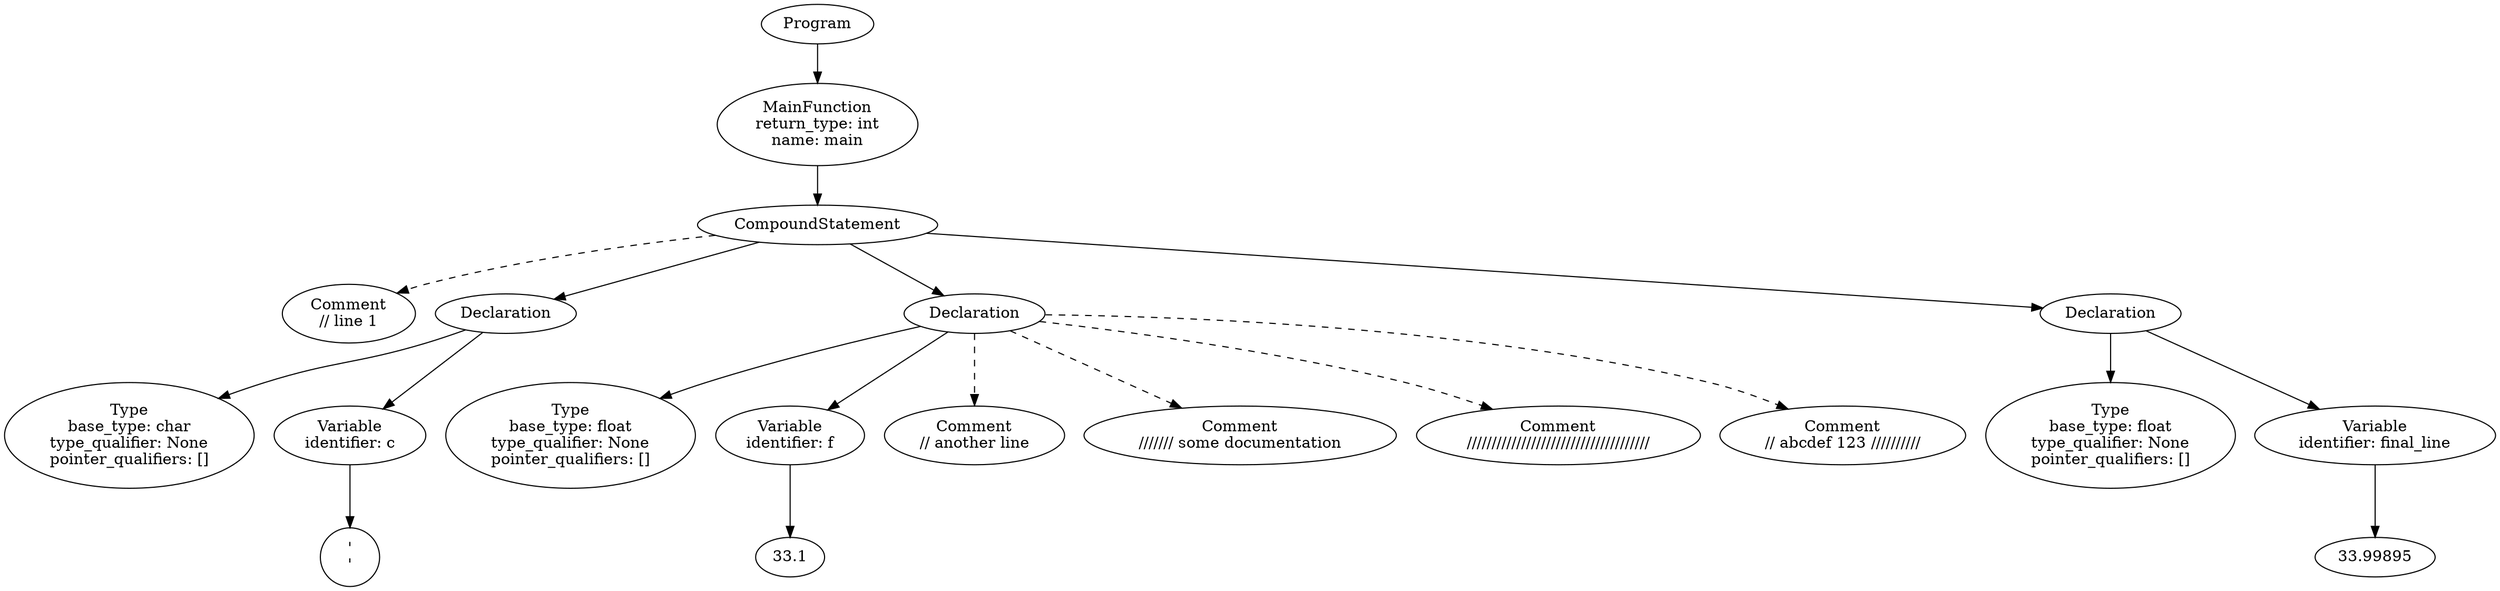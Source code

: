 digraph ExpressionGraph {
140405737321232 [label="Program"];
140405737321232 -> 140405737499952;
140405737499952 [label="MainFunction\nreturn_type: int\nname: main"];
140405737499952 -> 140405737402480;
140405737402480 [label="CompoundStatement"];
140405737500528 [label="Comment\n// line 1
"];
140405737402480 -> 140405737500528 [style=dashed];
140405737402480 -> 140405737497792;
140405737497792 [label="Declaration"];
140405737497792 -> 140405737496880;
140405737496880 [label="Type\nbase_type: char\ntype_qualifier: None\npointer_qualifiers: []"];
140405737497792 -> 140405737496784;
140405737496784 [label="Variable\nidentifier: c"];
140405737496784 -> 140405737496832;
140405737496832 [label="'
'"];
140405737402480 -> 140405737500576;
140405737500576 [label="Declaration"];
140405737500576 -> 140405737498080;
140405737498080 [label="Type\nbase_type: float\ntype_qualifier: None\npointer_qualifiers: []"];
140405737500576 -> 140405737498320;
140405737498320 [label="Variable\nidentifier: f"];
140405737498320 -> 140405737497072;
140405737497072 [label="33.1"];
140405737497696 [label="Comment\n// another line
"];
140405737500576 -> 140405737497696 [style=dashed];
140405737498032 [label="Comment\n/////// some documentation
"];
140405737500576 -> 140405737498032 [style=dashed];
140405737497024 [label="Comment\n/////////////////////////////////////
"];
140405737500576 -> 140405737497024 [style=dashed];
140405737497936 [label="Comment\n// abcdef 123 //////////
"];
140405737500576 -> 140405737497936 [style=dashed];
140405737402480 -> 140405737498128;
140405737498128 [label="Declaration"];
140405737498128 -> 140405737498992;
140405737498992 [label="Type\nbase_type: float\ntype_qualifier: None\npointer_qualifiers: []"];
140405737498128 -> 140405737499136;
140405737499136 [label="Variable\nidentifier: final_line"];
140405737499136 -> 140405737497840;
140405737497840 [label="33.99895"];
}
